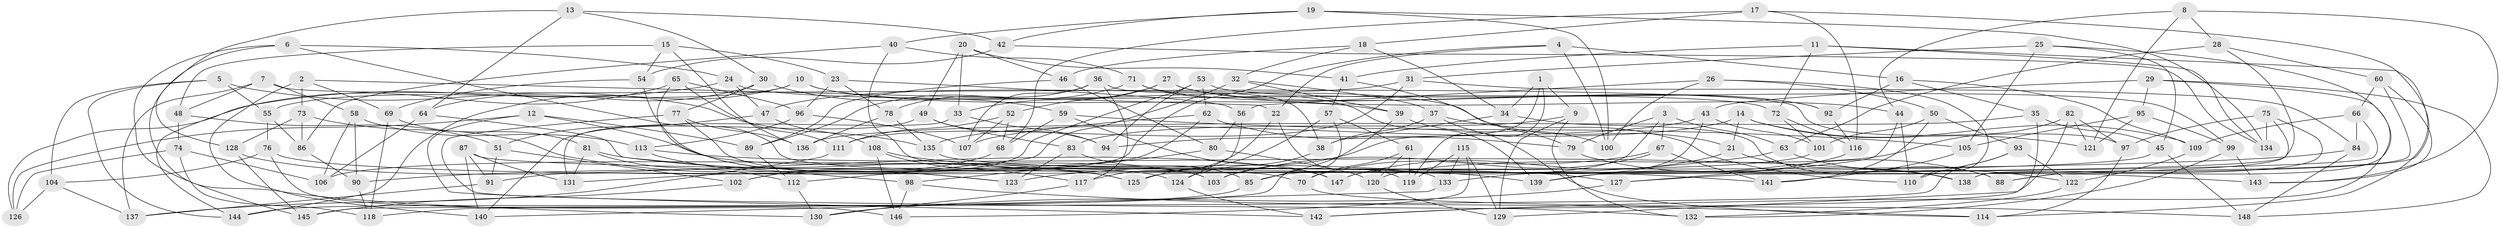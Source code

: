 // coarse degree distribution, {6: 0.48484848484848486, 4: 0.494949494949495, 5: 0.010101010101010102, 3: 0.010101010101010102}
// Generated by graph-tools (version 1.1) at 2025/52/02/27/25 19:52:33]
// undirected, 148 vertices, 296 edges
graph export_dot {
graph [start="1"]
  node [color=gray90,style=filled];
  1;
  2;
  3;
  4;
  5;
  6;
  7;
  8;
  9;
  10;
  11;
  12;
  13;
  14;
  15;
  16;
  17;
  18;
  19;
  20;
  21;
  22;
  23;
  24;
  25;
  26;
  27;
  28;
  29;
  30;
  31;
  32;
  33;
  34;
  35;
  36;
  37;
  38;
  39;
  40;
  41;
  42;
  43;
  44;
  45;
  46;
  47;
  48;
  49;
  50;
  51;
  52;
  53;
  54;
  55;
  56;
  57;
  58;
  59;
  60;
  61;
  62;
  63;
  64;
  65;
  66;
  67;
  68;
  69;
  70;
  71;
  72;
  73;
  74;
  75;
  76;
  77;
  78;
  79;
  80;
  81;
  82;
  83;
  84;
  85;
  86;
  87;
  88;
  89;
  90;
  91;
  92;
  93;
  94;
  95;
  96;
  97;
  98;
  99;
  100;
  101;
  102;
  103;
  104;
  105;
  106;
  107;
  108;
  109;
  110;
  111;
  112;
  113;
  114;
  115;
  116;
  117;
  118;
  119;
  120;
  121;
  122;
  123;
  124;
  125;
  126;
  127;
  128;
  129;
  130;
  131;
  132;
  133;
  134;
  135;
  136;
  137;
  138;
  139;
  140;
  141;
  142;
  143;
  144;
  145;
  146;
  147;
  148;
  1 -- 119;
  1 -- 9;
  1 -- 34;
  1 -- 103;
  2 -- 73;
  2 -- 69;
  2 -- 22;
  2 -- 140;
  3 -- 79;
  3 -- 85;
  3 -- 67;
  3 -- 63;
  4 -- 16;
  4 -- 100;
  4 -- 22;
  4 -- 91;
  5 -- 144;
  5 -- 104;
  5 -- 135;
  5 -- 55;
  6 -- 145;
  6 -- 24;
  6 -- 130;
  6 -- 70;
  7 -- 97;
  7 -- 48;
  7 -- 137;
  7 -- 58;
  8 -- 44;
  8 -- 28;
  8 -- 121;
  8 -- 143;
  9 -- 132;
  9 -- 129;
  9 -- 83;
  10 -- 39;
  10 -- 55;
  10 -- 144;
  10 -- 21;
  11 -- 114;
  11 -- 72;
  11 -- 41;
  11 -- 134;
  12 -- 142;
  12 -- 126;
  12 -- 89;
  12 -- 103;
  13 -- 64;
  13 -- 42;
  13 -- 128;
  13 -- 30;
  14 -- 121;
  14 -- 109;
  14 -- 21;
  14 -- 135;
  15 -- 136;
  15 -- 54;
  15 -- 48;
  15 -- 23;
  16 -- 109;
  16 -- 92;
  16 -- 35;
  17 -- 68;
  17 -- 18;
  17 -- 116;
  17 -- 88;
  18 -- 34;
  18 -- 32;
  18 -- 46;
  19 -- 40;
  19 -- 100;
  19 -- 134;
  19 -- 42;
  20 -- 46;
  20 -- 41;
  20 -- 33;
  20 -- 49;
  21 -- 138;
  21 -- 147;
  22 -- 117;
  22 -- 119;
  23 -- 78;
  23 -- 96;
  23 -- 56;
  24 -- 126;
  24 -- 72;
  24 -- 47;
  25 -- 138;
  25 -- 45;
  25 -- 105;
  25 -- 31;
  26 -- 56;
  26 -- 110;
  26 -- 50;
  26 -- 100;
  27 -- 33;
  27 -- 92;
  27 -- 44;
  27 -- 52;
  28 -- 63;
  28 -- 60;
  28 -- 125;
  29 -- 95;
  29 -- 148;
  29 -- 43;
  29 -- 142;
  30 -- 64;
  30 -- 77;
  30 -- 59;
  31 -- 84;
  31 -- 111;
  31 -- 47;
  32 -- 37;
  32 -- 39;
  32 -- 112;
  33 -- 94;
  33 -- 131;
  34 -- 88;
  34 -- 38;
  35 -- 129;
  35 -- 136;
  35 -- 45;
  36 -- 38;
  36 -- 107;
  36 -- 78;
  36 -- 117;
  37 -- 110;
  37 -- 38;
  37 -- 114;
  38 -- 124;
  39 -- 100;
  39 -- 85;
  40 -- 133;
  40 -- 71;
  40 -- 86;
  41 -- 79;
  41 -- 57;
  42 -- 54;
  42 -- 134;
  43 -- 101;
  43 -- 94;
  43 -- 147;
  44 -- 127;
  44 -- 110;
  45 -- 148;
  45 -- 133;
  46 -- 89;
  46 -- 80;
  47 -- 51;
  47 -- 108;
  48 -- 74;
  48 -- 51;
  49 -- 140;
  49 -- 94;
  49 -- 83;
  50 -- 93;
  50 -- 141;
  50 -- 101;
  51 -- 102;
  51 -- 91;
  52 -- 68;
  52 -- 107;
  52 -- 111;
  53 -- 94;
  53 -- 62;
  53 -- 99;
  53 -- 102;
  54 -- 69;
  54 -- 124;
  55 -- 86;
  55 -- 76;
  56 -- 124;
  56 -- 80;
  57 -- 125;
  57 -- 61;
  57 -- 118;
  58 -- 106;
  58 -- 113;
  58 -- 90;
  59 -- 105;
  59 -- 68;
  59 -- 147;
  60 -- 66;
  60 -- 138;
  60 -- 143;
  61 -- 120;
  61 -- 70;
  61 -- 119;
  62 -- 107;
  62 -- 79;
  62 -- 131;
  63 -- 122;
  63 -- 123;
  64 -- 98;
  64 -- 106;
  65 -- 111;
  65 -- 144;
  65 -- 125;
  65 -- 96;
  66 -- 109;
  66 -- 84;
  66 -- 139;
  67 -- 103;
  67 -- 70;
  67 -- 141;
  68 -- 102;
  69 -- 81;
  69 -- 118;
  70 -- 148;
  71 -- 89;
  71 -- 139;
  71 -- 92;
  72 -- 116;
  72 -- 101;
  73 -- 86;
  73 -- 123;
  73 -- 128;
  74 -- 126;
  74 -- 118;
  74 -- 106;
  75 -- 97;
  75 -- 88;
  75 -- 134;
  75 -- 127;
  76 -- 104;
  76 -- 146;
  76 -- 127;
  77 -- 132;
  77 -- 103;
  77 -- 136;
  78 -- 136;
  78 -- 135;
  79 -- 88;
  80 -- 120;
  80 -- 98;
  81 -- 131;
  81 -- 125;
  81 -- 112;
  82 -- 121;
  82 -- 120;
  82 -- 97;
  82 -- 142;
  83 -- 123;
  83 -- 85;
  84 -- 148;
  84 -- 90;
  85 -- 144;
  86 -- 90;
  87 -- 91;
  87 -- 131;
  87 -- 140;
  87 -- 143;
  89 -- 112;
  90 -- 118;
  91 -- 137;
  92 -- 116;
  93 -- 145;
  93 -- 110;
  93 -- 122;
  95 -- 105;
  95 -- 121;
  95 -- 99;
  96 -- 107;
  96 -- 113;
  97 -- 114;
  98 -- 146;
  98 -- 114;
  99 -- 132;
  99 -- 143;
  101 -- 106;
  102 -- 145;
  104 -- 126;
  104 -- 137;
  105 -- 141;
  108 -- 117;
  108 -- 146;
  108 -- 139;
  109 -- 122;
  111 -- 137;
  112 -- 130;
  113 -- 138;
  113 -- 123;
  115 -- 133;
  115 -- 129;
  115 -- 146;
  115 -- 119;
  116 -- 139;
  117 -- 130;
  120 -- 129;
  122 -- 132;
  124 -- 142;
  127 -- 130;
  128 -- 147;
  128 -- 145;
  133 -- 140;
  135 -- 141;
}
